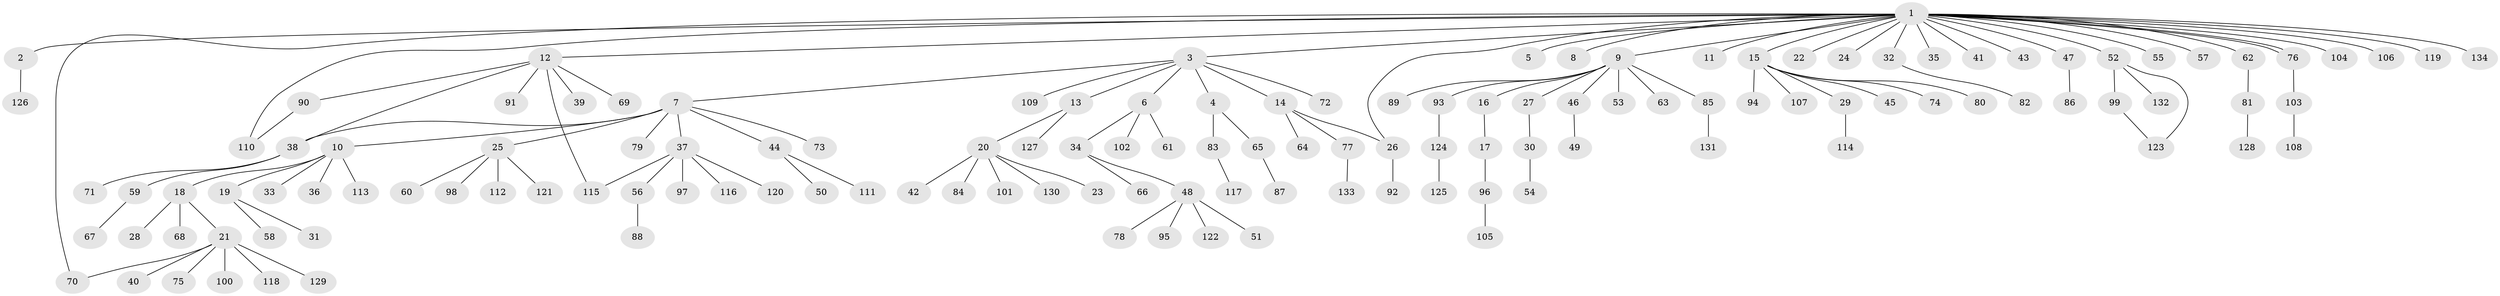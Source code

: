 // coarse degree distribution, {1: 0.8, 4: 0.05, 3: 0.0125, 23: 0.0125, 33: 0.0125, 2: 0.1, 5: 0.0125}
// Generated by graph-tools (version 1.1) at 2025/50/03/04/25 21:50:06]
// undirected, 134 vertices, 140 edges
graph export_dot {
graph [start="1"]
  node [color=gray90,style=filled];
  1;
  2;
  3;
  4;
  5;
  6;
  7;
  8;
  9;
  10;
  11;
  12;
  13;
  14;
  15;
  16;
  17;
  18;
  19;
  20;
  21;
  22;
  23;
  24;
  25;
  26;
  27;
  28;
  29;
  30;
  31;
  32;
  33;
  34;
  35;
  36;
  37;
  38;
  39;
  40;
  41;
  42;
  43;
  44;
  45;
  46;
  47;
  48;
  49;
  50;
  51;
  52;
  53;
  54;
  55;
  56;
  57;
  58;
  59;
  60;
  61;
  62;
  63;
  64;
  65;
  66;
  67;
  68;
  69;
  70;
  71;
  72;
  73;
  74;
  75;
  76;
  77;
  78;
  79;
  80;
  81;
  82;
  83;
  84;
  85;
  86;
  87;
  88;
  89;
  90;
  91;
  92;
  93;
  94;
  95;
  96;
  97;
  98;
  99;
  100;
  101;
  102;
  103;
  104;
  105;
  106;
  107;
  108;
  109;
  110;
  111;
  112;
  113;
  114;
  115;
  116;
  117;
  118;
  119;
  120;
  121;
  122;
  123;
  124;
  125;
  126;
  127;
  128;
  129;
  130;
  131;
  132;
  133;
  134;
  1 -- 2;
  1 -- 3;
  1 -- 5;
  1 -- 8;
  1 -- 9;
  1 -- 11;
  1 -- 12;
  1 -- 15;
  1 -- 22;
  1 -- 24;
  1 -- 26;
  1 -- 32;
  1 -- 35;
  1 -- 41;
  1 -- 43;
  1 -- 47;
  1 -- 52;
  1 -- 55;
  1 -- 57;
  1 -- 62;
  1 -- 70;
  1 -- 76;
  1 -- 76;
  1 -- 104;
  1 -- 106;
  1 -- 110;
  1 -- 119;
  1 -- 134;
  2 -- 126;
  3 -- 4;
  3 -- 6;
  3 -- 7;
  3 -- 13;
  3 -- 14;
  3 -- 72;
  3 -- 109;
  4 -- 65;
  4 -- 83;
  6 -- 34;
  6 -- 61;
  6 -- 102;
  7 -- 10;
  7 -- 25;
  7 -- 37;
  7 -- 38;
  7 -- 44;
  7 -- 73;
  7 -- 79;
  9 -- 16;
  9 -- 27;
  9 -- 46;
  9 -- 53;
  9 -- 63;
  9 -- 85;
  9 -- 89;
  9 -- 93;
  10 -- 18;
  10 -- 19;
  10 -- 33;
  10 -- 36;
  10 -- 113;
  12 -- 38;
  12 -- 39;
  12 -- 69;
  12 -- 90;
  12 -- 91;
  12 -- 115;
  13 -- 20;
  13 -- 127;
  14 -- 26;
  14 -- 64;
  14 -- 77;
  15 -- 29;
  15 -- 45;
  15 -- 74;
  15 -- 80;
  15 -- 94;
  15 -- 107;
  16 -- 17;
  17 -- 96;
  18 -- 21;
  18 -- 28;
  18 -- 68;
  19 -- 31;
  19 -- 58;
  20 -- 23;
  20 -- 42;
  20 -- 84;
  20 -- 101;
  20 -- 130;
  21 -- 40;
  21 -- 70;
  21 -- 75;
  21 -- 100;
  21 -- 118;
  21 -- 129;
  25 -- 60;
  25 -- 98;
  25 -- 112;
  25 -- 121;
  26 -- 92;
  27 -- 30;
  29 -- 114;
  30 -- 54;
  32 -- 82;
  34 -- 48;
  34 -- 66;
  37 -- 56;
  37 -- 97;
  37 -- 115;
  37 -- 116;
  37 -- 120;
  38 -- 59;
  38 -- 71;
  44 -- 50;
  44 -- 111;
  46 -- 49;
  47 -- 86;
  48 -- 51;
  48 -- 78;
  48 -- 95;
  48 -- 122;
  52 -- 99;
  52 -- 123;
  52 -- 132;
  56 -- 88;
  59 -- 67;
  62 -- 81;
  65 -- 87;
  76 -- 103;
  77 -- 133;
  81 -- 128;
  83 -- 117;
  85 -- 131;
  90 -- 110;
  93 -- 124;
  96 -- 105;
  99 -- 123;
  103 -- 108;
  124 -- 125;
}
